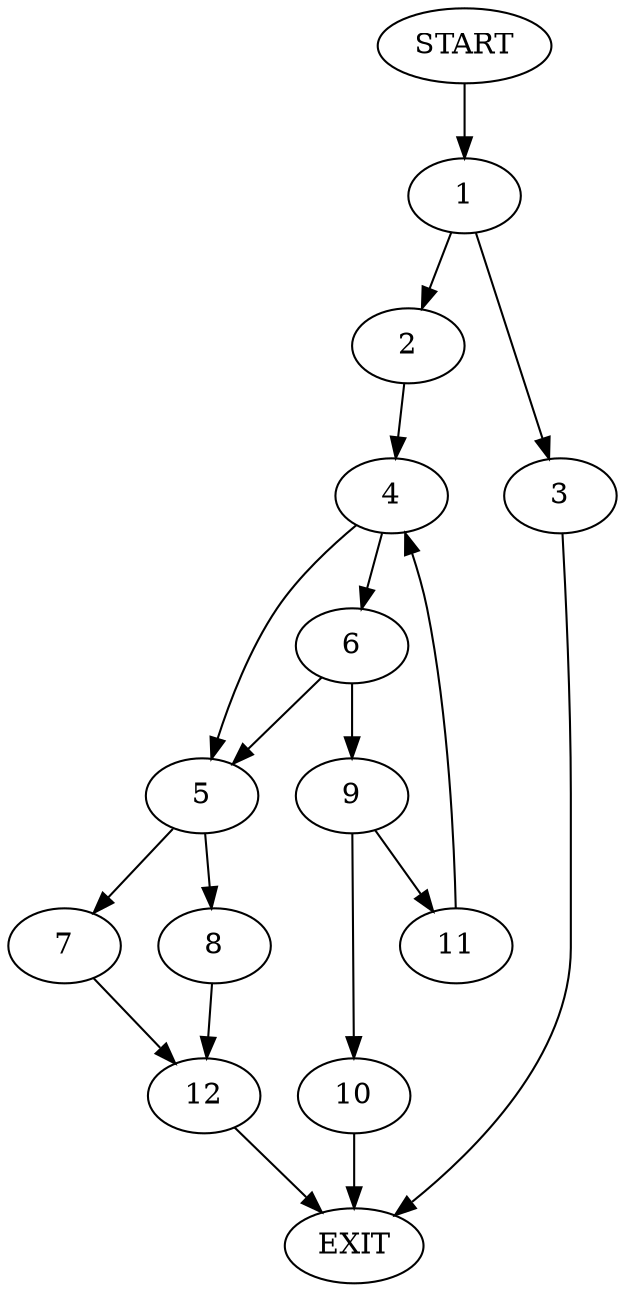 digraph {
0 [label="START"]
13 [label="EXIT"]
0 -> 1
1 -> 2
1 -> 3
3 -> 13
2 -> 4
4 -> 5
4 -> 6
5 -> 7
5 -> 8
6 -> 5
6 -> 9
9 -> 10
9 -> 11
10 -> 13
11 -> 4
7 -> 12
8 -> 12
12 -> 13
}
